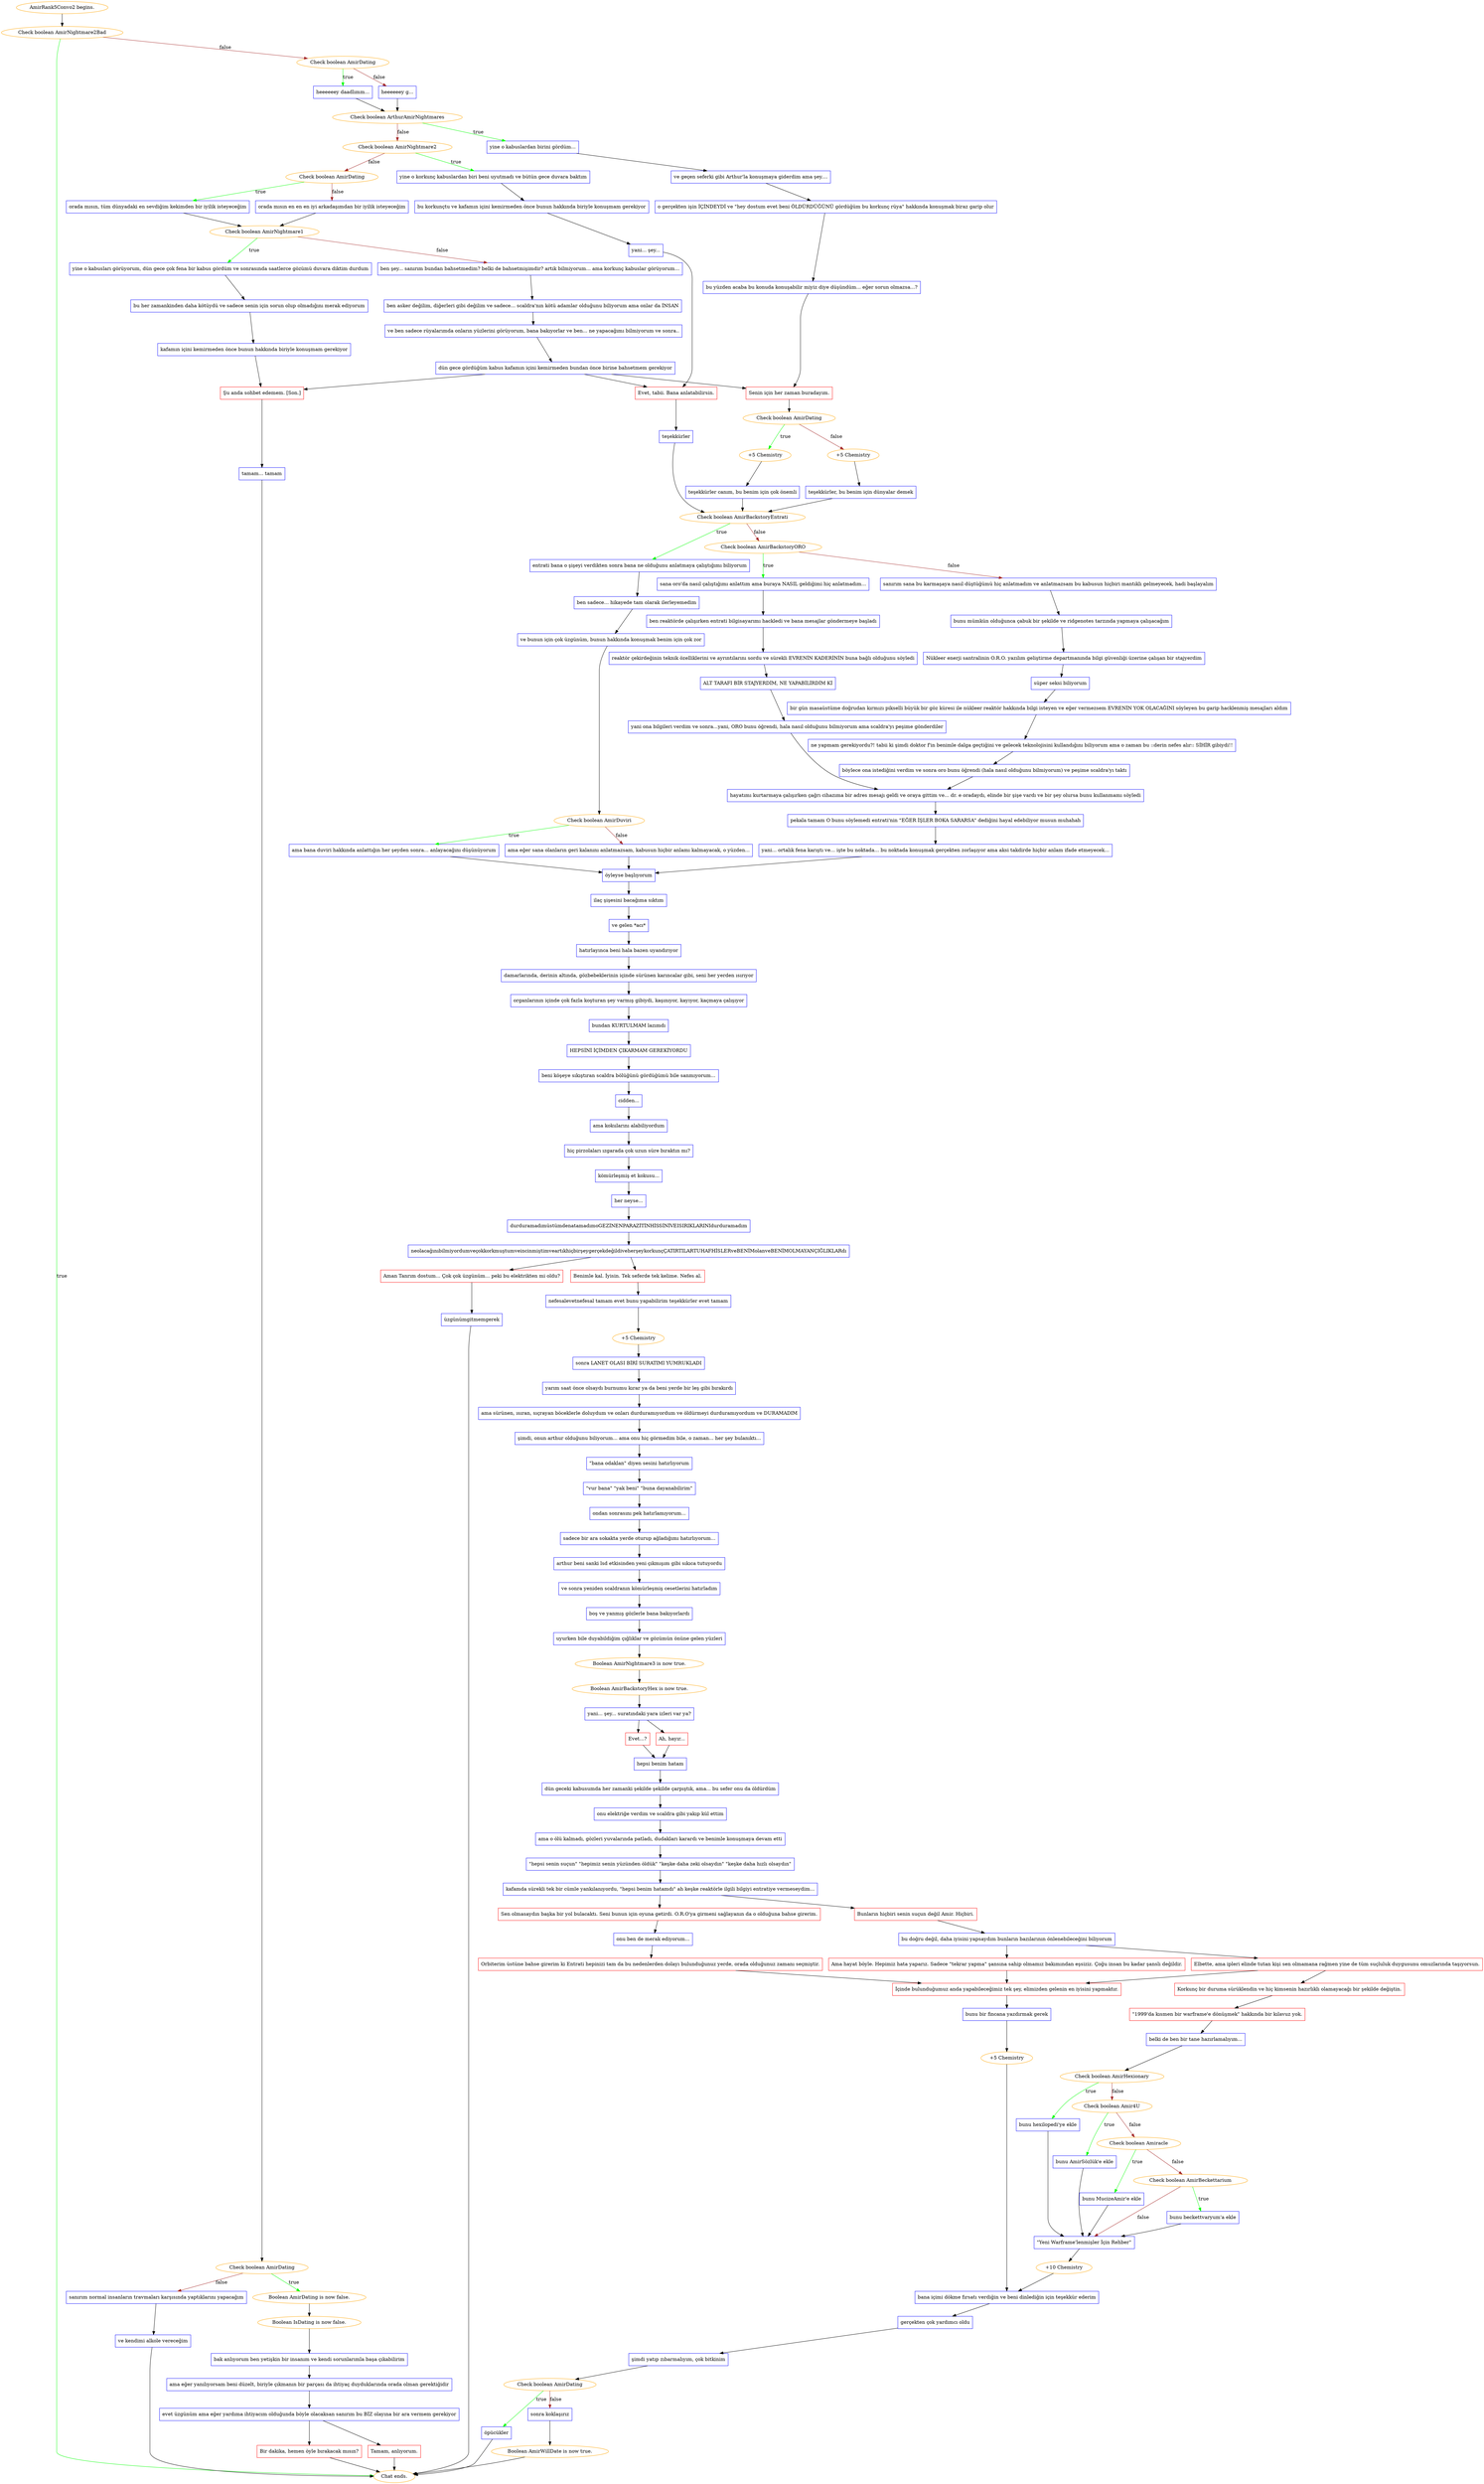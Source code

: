 digraph {
	"AmirRank5Convo2 begins." [color=orange];
		"AmirRank5Convo2 begins." -> j3346168945;
	j3346168945 [label="Check boolean AmirNightmare2Bad",color=orange];
		j3346168945 -> "Chat ends." [label=true,color=green];
		j3346168945 -> j2769147181 [label=false,color=brown];
	"Chat ends." [color=orange];
	j2769147181 [label="Check boolean AmirDating",color=orange];
		j2769147181 -> j2408021660 [label=true,color=green];
		j2769147181 -> j124196327 [label=false,color=brown];
	j2408021660 [label="heeeeeey daadlımm...",shape=box,color=blue];
		j2408021660 -> j2915049333;
	j124196327 [label="heeeeeey g...",shape=box,color=blue];
		j124196327 -> j2915049333;
	j2915049333 [label="Check boolean ArthurAmirNightmares",color=orange];
		j2915049333 -> j3389496076 [label=true,color=green];
		j2915049333 -> j3157984749 [label=false,color=brown];
	j3389496076 [label="yine o kabuslardan birini gördüm...",shape=box,color=blue];
		j3389496076 -> j1371677010;
	j3157984749 [label="Check boolean AmirNightmare2",color=orange];
		j3157984749 -> j349181423 [label=true,color=green];
		j3157984749 -> j2085567462 [label=false,color=brown];
	j1371677010 [label="ve geçen seferki gibi Arthur'la konuşmaya giderdim ama şey....",shape=box,color=blue];
		j1371677010 -> j3394789194;
	j349181423 [label="yine o korkunç kabuslardan biri beni uyutmadı ve bütün gece duvara baktım",shape=box,color=blue];
		j349181423 -> j2748931282;
	j2085567462 [label="Check boolean AmirDating",color=orange];
		j2085567462 -> j3830453113 [label=true,color=green];
		j2085567462 -> j4063923805 [label=false,color=brown];
	j3394789194 [label="o gerçekten işin İÇİNDEYDİ ve \"hey dostum evet beni ÖLDÜRDÜĞÜNÜ gördüğüm bu korkunç rüya\" hakkında konuşmak biraz garip olur",shape=box,color=blue];
		j3394789194 -> j1886042568;
	j2748931282 [label="bu korkunçtu ve kafamın içini kemirmeden önce bunun hakkında biriyle konuşmam gerekiyor",shape=box,color=blue];
		j2748931282 -> j1275982753;
	j3830453113 [label="orada mısın, tüm dünyadaki en sevdiğim kekimden bir iyilik isteyeceğim",shape=box,color=blue];
		j3830453113 -> j822141118;
	j4063923805 [label="orada mısın en en en iyi arkadaşımdan bir iyilik isteyeceğim",shape=box,color=blue];
		j4063923805 -> j822141118;
	j1886042568 [label="bu yüzden acaba bu konuda konuşabilir miyiz diye düşündüm... eğer sorun olmazsa...?",shape=box,color=blue];
		j1886042568 -> j2964264767;
	j1275982753 [label="yani... şey...",shape=box,color=blue];
		j1275982753 -> j736747167;
	j822141118 [label="Check boolean AmirNightmare1",color=orange];
		j822141118 -> j2800640891 [label=true,color=green];
		j822141118 -> j2098080727 [label=false,color=brown];
	j2964264767 [label="Senin için her zaman buradayım.",shape=box,color=red];
		j2964264767 -> j2850850546;
	j736747167 [label="Evet, tabii. Bana anlatabilirsin.",shape=box,color=red];
		j736747167 -> j308112265;
	j2800640891 [label="yine o kabusları görüyorum, dün gece çok fena bir kabus gördüm ve sonrasında saatlerce gözümü duvara diktim durdum",shape=box,color=blue];
		j2800640891 -> j423911276;
	j2098080727 [label="ben şey... sanırım bundan bahsetmedim? belki de bahsetmişimdir? artık bilmiyorum... ama korkunç kabuslar görüyorum...",shape=box,color=blue];
		j2098080727 -> j3637587849;
	j2850850546 [label="Check boolean AmirDating",color=orange];
		j2850850546 -> j3936193354 [label=true,color=green];
		j2850850546 -> j1702893848 [label=false,color=brown];
	j308112265 [label="teşekkürler",shape=box,color=blue];
		j308112265 -> j3726133081;
	j423911276 [label="bu her zamankinden daha kötüydü ve sadece senin için sorun olup olmadığını merak ediyorum",shape=box,color=blue];
		j423911276 -> j1484746613;
	j3637587849 [label="ben asker değilim, diğerleri gibi değilim ve sadece... scaldra'nın kötü adamlar olduğunu biliyorum ama onlar da İNSAN",shape=box,color=blue];
		j3637587849 -> j2604128313;
	j3936193354 [label="+5 Chemistry",color=orange];
		j3936193354 -> j1489581694;
	j1702893848 [label="+5 Chemistry",color=orange];
		j1702893848 -> j2832715961;
	j3726133081 [label="Check boolean AmirBackstoryEntrati",color=orange];
		j3726133081 -> j4169313336 [label=true,color=green];
		j3726133081 -> j3839700962 [label=false,color=brown];
	j1484746613 [label="kafamın içini kemirmeden önce bunun hakkında biriyle konuşmam gerekiyor",shape=box,color=blue];
		j1484746613 -> j4009039923;
	j2604128313 [label="ve ben sadece rüyalarımda onların yüzlerini görüyorum, bana bakıyorlar ve ben... ne yapacağımı bilmiyorum ve sonra..",shape=box,color=blue];
		j2604128313 -> j3191508955;
	j1489581694 [label="teşekkürler canım, bu benim için çok önemli",shape=box,color=blue];
		j1489581694 -> j3726133081;
	j2832715961 [label="teşekkürler, bu benim için dünyalar demek",shape=box,color=blue];
		j2832715961 -> j3726133081;
	j4169313336 [label="entrati bana o şişeyi verdikten sonra bana ne olduğunu anlatmaya çalıştığımı biliyorum",shape=box,color=blue];
		j4169313336 -> j2302399217;
	j3839700962 [label="Check boolean AmirBackstoryORO",color=orange];
		j3839700962 -> j1673565616 [label=true,color=green];
		j3839700962 -> j869461299 [label=false,color=brown];
	j4009039923 [label="Şu anda sohbet edemem. [Son.]",shape=box,color=red];
		j4009039923 -> j2394013026;
	j3191508955 [label="dün gece gördüğüm kabus kafamın içini kemirmeden bundan önce birine bahsetmem gerekiyor",shape=box,color=blue];
		j3191508955 -> j2964264767;
		j3191508955 -> j736747167;
		j3191508955 -> j4009039923;
	j2302399217 [label="ben sadece... hikayede tam olarak ilerleyemedim",shape=box,color=blue];
		j2302399217 -> j2709317853;
	j1673565616 [label="sana oro'da nasıl çalıştığımı anlattım ama buraya NASIL geldiğimi hiç anlatmadım...",shape=box,color=blue];
		j1673565616 -> j3746539428;
	j869461299 [label="sanırım sana bu karmaşaya nasıl düştüğümü hiç anlatmadım ve anlatmazsam bu kabusun hiçbiri mantıklı gelmeyecek, hadi başlayalım",shape=box,color=blue];
		j869461299 -> j4063890551;
	j2394013026 [label="tamam... tamam",shape=box,color=blue];
		j2394013026 -> j2381424385;
	j2709317853 [label="ve bunun için çok üzgünüm, bunun hakkında konuşmak benim için çok zor",shape=box,color=blue];
		j2709317853 -> j2594202141;
	j3746539428 [label="ben reaktörde çalışırken entrati bilgisayarımı hackledi ve bana mesajlar göndermeye başladı",shape=box,color=blue];
		j3746539428 -> j2242650106;
	j4063890551 [label="bunu mümkün olduğunca çabuk bir şekilde ve ridgenotes tarzında yapmaya çalışacağım",shape=box,color=blue];
		j4063890551 -> j2554854465;
	j2381424385 [label="Check boolean AmirDating",color=orange];
		j2381424385 -> j1315779454 [label=true,color=green];
		j2381424385 -> j1300803300 [label=false,color=brown];
	j2594202141 [label="Check boolean AmirDuviri",color=orange];
		j2594202141 -> j245998680 [label=true,color=green];
		j2594202141 -> j2957575840 [label=false,color=brown];
	j2242650106 [label="reaktör çekirdeğinin teknik özelliklerini ve ayrıntılarını sordu ve sürekli EVRENİN KADERİNİN buna bağlı olduğunu söyledi",shape=box,color=blue];
		j2242650106 -> j1445078338;
	j2554854465 [label="Nükleer enerji santralinin O.R.O. yazılım geliştirme departmanında bilgi güvenliği üzerine çalışan bir stajyerdim",shape=box,color=blue];
		j2554854465 -> j3137279083;
	j1315779454 [label="Boolean AmirDating is now false.",color=orange];
		j1315779454 -> j1989317747;
	j1300803300 [label="sanırım normal insanların travmaları karşısında yaptıklarını yapacağım",shape=box,color=blue];
		j1300803300 -> j3527621210;
	j245998680 [label="ama bana duviri hakkında anlattığın her şeyden sonra... anlayacağını düşünüyorum",shape=box,color=blue];
		j245998680 -> j3146261616;
	j2957575840 [label="ama eğer sana olanların geri kalanını anlatmazsam, kabusun hiçbir anlamı kalmayacak, o yüzden...",shape=box,color=blue];
		j2957575840 -> j3146261616;
	j1445078338 [label="ALT TARAFI BİR STAJYERDİM, NE YAPABİLİRDİM Kİ",shape=box,color=blue];
		j1445078338 -> j2926223233;
	j3137279083 [label="süper seksi biliyorum",shape=box,color=blue];
		j3137279083 -> j2490956775;
	j1989317747 [label="Boolean IsDating is now false.",color=orange];
		j1989317747 -> j134873833;
	j3527621210 [label="ve kendimi alkole vereceğim",shape=box,color=blue];
		j3527621210 -> "Chat ends.";
	j3146261616 [label="öyleyse başlıyorum",shape=box,color=blue];
		j3146261616 -> j2943209105;
	j2926223233 [label="yani ona bilgileri verdim ve sonra...yani, ORO bunu öğrendi, hala nasıl olduğunu bilmiyorum ama scaldra'yı peşime gönderdiler",shape=box,color=blue];
		j2926223233 -> j3016233682;
	j2490956775 [label="bir gün masaüstüme doğrudan kırmızı pikselli büyük bir göz küresi ile nükleer reaktör hakkında bilgi isteyen ve eğer vermezsem EVRENİN YOK OLACAĞINI söyleyen bu garip hacklenmiş mesajları aldım",shape=box,color=blue];
		j2490956775 -> j1202849881;
	j134873833 [label="bak anlıyorum ben yetişkin bir insanım ve kendi sorunlarımla başa çıkabilirim",shape=box,color=blue];
		j134873833 -> j2931290840;
	j2943209105 [label="ilaç şişesini bacağıma sıktım",shape=box,color=blue];
		j2943209105 -> j3394042925;
	j3016233682 [label="hayatımı kurtarmaya çalışırken çağrı cihazıma bir adres mesajı geldi ve oraya gittim ve... dr. e oradaydı, elinde bir şişe vardı ve bir şey olursa bunu kullanmamı söyledi",shape=box,color=blue];
		j3016233682 -> j3534428240;
	j1202849881 [label="ne yapmam gerekiyordu?! tabii ki şimdi doktor f'in benimle dalga geçtiğini ve gelecek teknolojisini kullandığını biliyorum ama o zaman bu ::derin nefes alır:: SİHİR gibiydi!!",shape=box,color=blue];
		j1202849881 -> j3242179808;
	j2931290840 [label="ama eğer yanılıyorsam beni düzelt, biriyle çıkmanın bir parçası da ihtiyaç duyduklarında orada olman gerektiğidir",shape=box,color=blue];
		j2931290840 -> j3501970193;
	j3394042925 [label="ve gelen *acı*",shape=box,color=blue];
		j3394042925 -> j524142663;
	j3534428240 [label="pekala tamam O bunu söylemedi entrati'nin \"EĞER İŞLER BOKA SARARSA\" dediğini hayal edebiliyor musun muhahah",shape=box,color=blue];
		j3534428240 -> j3484349645;
	j3242179808 [label="böylece ona istediğini verdim ve sonra oro bunu öğrendi (hala nasıl olduğunu bilmiyorum) ve peşime scaldra'yı taktı",shape=box,color=blue];
		j3242179808 -> j3016233682;
	j3501970193 [label="evet üzgünüm ama eğer yardıma ihtiyacım olduğunda böyle olacaksan sanırım bu BİZ olayına bir ara vermem gerekiyor",shape=box,color=blue];
		j3501970193 -> j688418127;
		j3501970193 -> j237954038;
	j524142663 [label="hatırlayınca beni hala bazen uyandırıyor",shape=box,color=blue];
		j524142663 -> j2069013601;
	j3484349645 [label="yani... ortalık fena karıştı ve... işte bu noktada... bu noktada konuşmak gerçekten zorlaşıyor ama aksi takdirde hiçbir anlam ifade etmeyecek...",shape=box,color=blue];
		j3484349645 -> j3146261616;
	j688418127 [label="Bir dakika, hemen öyle bırakacak mısın?",shape=box,color=red];
		j688418127 -> "Chat ends.";
	j237954038 [label="Tamam, anlıyorum.",shape=box,color=red];
		j237954038 -> "Chat ends.";
	j2069013601 [label="damarlarında, derinin altında, gözbebeklerinin içinde sürünen karıncalar gibi, seni her yerden ısırıyor",shape=box,color=blue];
		j2069013601 -> j1651349495;
	j1651349495 [label="organlarının içinde çok fazla koşturan şey varmış gibiydi, kaşınıyor, kayıyor, kaçmaya çalışıyor",shape=box,color=blue];
		j1651349495 -> j3380758405;
	j3380758405 [label="bundan KURTULMAM lazımdı",shape=box,color=blue];
		j3380758405 -> j80454086;
	j80454086 [label="HEPSİNİ İÇİMDEN ÇIKARMAM GEREKİYORDU",shape=box,color=blue];
		j80454086 -> j183075518;
	j183075518 [label="beni köşeye sıkıştıran scaldra bölüğünü gördüğümü bile sanmıyorum...",shape=box,color=blue];
		j183075518 -> j572405602;
	j572405602 [label="cidden...",shape=box,color=blue];
		j572405602 -> j3817922646;
	j3817922646 [label="ama kokularını alabiliyordum",shape=box,color=blue];
		j3817922646 -> j891255485;
	j891255485 [label="hiç pirzolaları ızgarada çok uzun süre bıraktın mı?",shape=box,color=blue];
		j891255485 -> j3179928432;
	j3179928432 [label="kömürleşmiş et kokusu...",shape=box,color=blue];
		j3179928432 -> j2619753976;
	j2619753976 [label="her neyse...",shape=box,color=blue];
		j2619753976 -> j1293262103;
	j1293262103 [label="durduramadımüstümdenatamadımoGEZİNENPARAZİTİNHİSSİNİVEISIRIKLARINIdurduramadım",shape=box,color=blue];
		j1293262103 -> j3401975201;
	j3401975201 [label="neolacağınıbilmiyordumveçokkorkmuştumveincinmiştimveartıkhiçbirşeygerçekdeğildiveherşeykorkunçÇATIRTILARTUHAFHİSLERveBENİMolanveBENİMOLMAYANÇIĞLIKLARdı",shape=box,color=blue];
		j3401975201 -> j3894914699;
		j3401975201 -> j2371361166;
	j3894914699 [label="Benimle kal. İyisin. Tek seferde tek kelime. Nefes al.",shape=box,color=red];
		j3894914699 -> j3141426594;
	j2371361166 [label="Aman Tanrım dostum... Çok çok üzgünüm... peki bu elektrikten mi oldu?",shape=box,color=red];
		j2371361166 -> j3737948835;
	j3141426594 [label="nefesalevetnefesal tamam evet bunu yapabilirim teşekkürler evet tamam",shape=box,color=blue];
		j3141426594 -> j228583641;
	j3737948835 [label="üzgünümgitmemgerek",shape=box,color=blue];
		j3737948835 -> "Chat ends.";
	j228583641 [label="+5 Chemistry",color=orange];
		j228583641 -> j3632303885;
	j3632303885 [label="sonra LANET OLASI BİRİ SURATIMI YUMRUKLADI",shape=box,color=blue];
		j3632303885 -> j3155071813;
	j3155071813 [label="yarım saat önce olsaydı burnumu kırar ya da beni yerde bir leş gibi bırakırdı",shape=box,color=blue];
		j3155071813 -> j279824651;
	j279824651 [label="ama sürünen, ısıran, sıçrayan böceklerle doluydum ve onları durduramıyordum ve öldürmeyi durduramıyordum ve DURAMADIM",shape=box,color=blue];
		j279824651 -> j3496538200;
	j3496538200 [label="şimdi, onun arthur olduğunu biliyorum... ama onu hiç görmedim bile, o zaman... her şey bulanıktı...",shape=box,color=blue];
		j3496538200 -> j4099720731;
	j4099720731 [label="\"bana odaklan\" diyen sesini hatırlıyorum",shape=box,color=blue];
		j4099720731 -> j2153349323;
	j2153349323 [label="\"vur bana\" \"yak beni\" \"buna dayanabilirim\"",shape=box,color=blue];
		j2153349323 -> j1818465035;
	j1818465035 [label="ondan sonrasını pek hatırlamıyorum...",shape=box,color=blue];
		j1818465035 -> j1575264671;
	j1575264671 [label="sadece bir ara sokakta yerde oturup ağladığımı hatırlıyorum...",shape=box,color=blue];
		j1575264671 -> j170131793;
	j170131793 [label="arthur beni sanki lsd etkisinden yeni çıkmışım gibi sıkıca tutuyordu",shape=box,color=blue];
		j170131793 -> j1451074344;
	j1451074344 [label="ve sonra yeniden scaldranın kömürleşmiş cesetlerini hatırladım",shape=box,color=blue];
		j1451074344 -> j2889678887;
	j2889678887 [label="boş ve yanmış gözlerle bana bakıyorlardı",shape=box,color=blue];
		j2889678887 -> j2144184596;
	j2144184596 [label="uyurken bile duyabildiğim çığlıklar ve gözümün önüne gelen yüzleri",shape=box,color=blue];
		j2144184596 -> j3975811972;
	j3975811972 [label="Boolean AmirNightmare3 is now true.",color=orange];
		j3975811972 -> j231230575;
	j231230575 [label="Boolean AmirBackstoryHex is now true.",color=orange];
		j231230575 -> j3282280716;
	j3282280716 [label="yani... şey... suratındaki yara izleri var ya?",shape=box,color=blue];
		j3282280716 -> j434255332;
		j3282280716 -> j2661124840;
	j434255332 [label="Evet...?",shape=box,color=red];
		j434255332 -> j1960809665;
	j2661124840 [label="Ah, hayır...",shape=box,color=red];
		j2661124840 -> j1960809665;
	j1960809665 [label="hepsi benim hatam",shape=box,color=blue];
		j1960809665 -> j373680160;
	j373680160 [label="dün geceki kabusumda her zamanki şekilde şekilde çarpıştık, ama... bu sefer onu da öldürdüm",shape=box,color=blue];
		j373680160 -> j2059432446;
	j2059432446 [label="onu elektriğe verdim ve scaldra gibi yakıp kül ettim",shape=box,color=blue];
		j2059432446 -> j3805933864;
	j3805933864 [label="ama o ölü kalmadı, gözleri yuvalarında patladı, dudakları karardı ve benimle konuşmaya devam etti",shape=box,color=blue];
		j3805933864 -> j1028557233;
	j1028557233 [label="\"hepsi senin suçun\" \"hepimiz senin yüzünden öldük\" \"keşke daha zeki olsaydın\" \"keşke daha hızlı olsaydın\"",shape=box,color=blue];
		j1028557233 -> j3791381860;
	j3791381860 [label="kafamda sürekli tek bir cümle yankılanıyordu, \"hepsi benim hatamdı\" ah keşke reaktörle ilgili bilgiyi entratiye vermeseydim...",shape=box,color=blue];
		j3791381860 -> j778714104;
		j3791381860 -> j1582681231;
	j778714104 [label="Sen olmasaydın başka bir yol bulacaktı. Seni bunun için oyuna getirdi. O.R.O'ya girmeni sağlayanın da o olduğuna bahse girerim.",shape=box,color=red];
		j778714104 -> j1164488739;
	j1582681231 [label="Bunların hiçbiri senin suçun değil Amir. Hiçbiri.",shape=box,color=red];
		j1582681231 -> j3278902394;
	j1164488739 [label="onu ben de merak ediyorum...",shape=box,color=blue];
		j1164488739 -> j2887489174;
	j3278902394 [label="bu doğru değil, daha iyisini yapsaydım bunların bazılarının önlenebileceğini biliyorum",shape=box,color=blue];
		j3278902394 -> j2608129176;
		j3278902394 -> j1263493434;
	j2887489174 [label="Orbiterim üstüne bahse girerim ki Entrati hepinizi tam da bu nedenlerden dolayı bulunduğunuz yerde, orada olduğunuz zamanı seçmiştir.",shape=box,color=red];
		j2887489174 -> j958567408;
	j2608129176 [label="Ama hayat böyle. Hepimiz hata yaparız. Sadece \"tekrar yapma\" şansına sahip olmamız bakımından eşsiziz. Çoğu insan bu kadar şanslı değildir.",shape=box,color=red];
		j2608129176 -> j958567408;
	j1263493434 [label="Elbette, ama ipleri elinde tutan kişi sen olmamana rağmen yine de tüm suçluluk duygusunu omuzlarında taşıyorsun.",shape=box,color=red];
		j1263493434 -> j3384788383;
		j1263493434 -> j958567408;
	j958567408 [label="İçinde bulunduğumuz anda yapabileceğimiz tek şey, elimizden gelenin en iyisini yapmaktır.",shape=box,color=red];
		j958567408 -> j1583859708;
	j3384788383 [label="Korkunç bir duruma sürüklendin ve hiç kimsenin hazırlıklı olamayacağı bir şekilde değiştin.",shape=box,color=red];
		j3384788383 -> j2991812082;
	j1583859708 [label="bunu bir fincana yazdırmak gerek",shape=box,color=blue];
		j1583859708 -> j3851201398;
	j2991812082 [label="\"1999'da kısmen bir warframe'e dönüşmek\" hakkında bir kılavuz yok.",shape=box,color=red];
		j2991812082 -> j1792322781;
	j3851201398 [label="+5 Chemistry",color=orange];
		j3851201398 -> j2624807296;
	j1792322781 [label="belki de ben bir tane hazırlamalıyım...",shape=box,color=blue];
		j1792322781 -> j767568525;
	j2624807296 [label="bana içimi dökme fırsatı verdiğin ve beni dinlediğin için teşekkür ederim",shape=box,color=blue];
		j2624807296 -> j701026942;
	j767568525 [label="Check boolean AmirHexionary",color=orange];
		j767568525 -> j294524593 [label=true,color=green];
		j767568525 -> j2891816278 [label=false,color=brown];
	j701026942 [label="gerçekten çok yardımcı oldu",shape=box,color=blue];
		j701026942 -> j2181691669;
	j294524593 [label="bunu hexilopedi'ye ekle",shape=box,color=blue];
		j294524593 -> j2718980858;
	j2891816278 [label="Check boolean Amir4U",color=orange];
		j2891816278 -> j1441268935 [label=true,color=green];
		j2891816278 -> j407232223 [label=false,color=brown];
	j2181691669 [label="şimdi yatıp zıbarmalıyım, çok bitkinim",shape=box,color=blue];
		j2181691669 -> j3775348585;
	j2718980858 [label="\"Yeni Warframe'lenmişler İçin Rehber\"",shape=box,color=blue];
		j2718980858 -> j1144163125;
	j1441268935 [label="bunu AmirSözlük'e ekle",shape=box,color=blue];
		j1441268935 -> j2718980858;
	j407232223 [label="Check boolean Amiracle",color=orange];
		j407232223 -> j1207280298 [label=true,color=green];
		j407232223 -> j3011765431 [label=false,color=brown];
	j3775348585 [label="Check boolean AmirDating",color=orange];
		j3775348585 -> j2407101512 [label=true,color=green];
		j3775348585 -> j2367597379 [label=false,color=brown];
	j1144163125 [label="+10 Chemistry",color=orange];
		j1144163125 -> j2624807296;
	j1207280298 [label="bunu MucizeAmir'e ekle",shape=box,color=blue];
		j1207280298 -> j2718980858;
	j3011765431 [label="Check boolean AmirBeckettarium",color=orange];
		j3011765431 -> j3733560759 [label=true,color=green];
		j3011765431 -> j2718980858 [label=false,color=brown];
	j2407101512 [label="öpücükler",shape=box,color=blue];
		j2407101512 -> "Chat ends.";
	j2367597379 [label="sonra koklaşırız",shape=box,color=blue];
		j2367597379 -> j1538486228;
	j3733560759 [label="bunu beckettvaryum'a ekle",shape=box,color=blue];
		j3733560759 -> j2718980858;
	j1538486228 [label="Boolean AmirWillDate is now true.",color=orange];
		j1538486228 -> "Chat ends.";
}